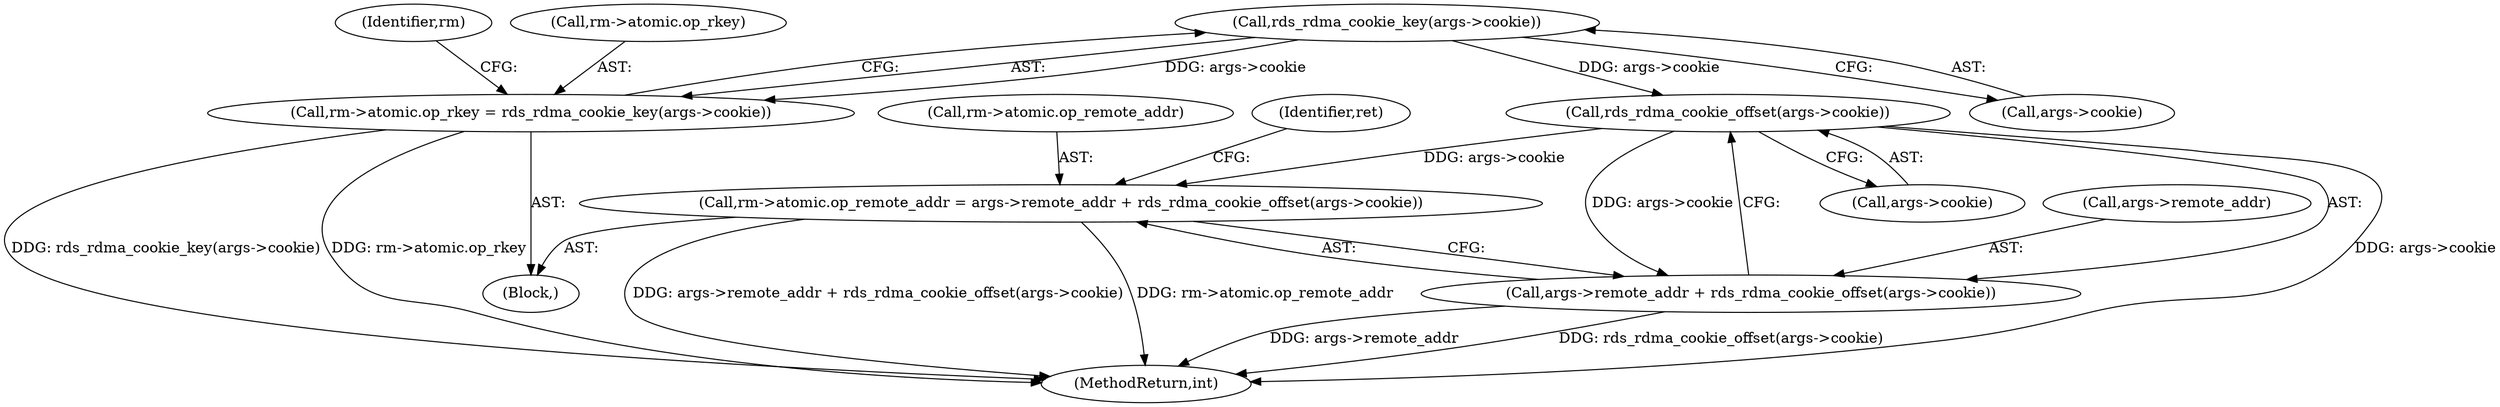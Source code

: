 digraph "0_linux_7d11f77f84b27cef452cee332f4e469503084737@pointer" {
"1000499" [label="(Call,rds_rdma_cookie_key(args->cookie))"];
"1000493" [label="(Call,rm->atomic.op_rkey = rds_rdma_cookie_key(args->cookie))"];
"1000513" [label="(Call,rds_rdma_cookie_offset(args->cookie))"];
"1000503" [label="(Call,rm->atomic.op_remote_addr = args->remote_addr + rds_rdma_cookie_offset(args->cookie))"];
"1000509" [label="(Call,args->remote_addr + rds_rdma_cookie_offset(args->cookie))"];
"1000539" [label="(MethodReturn,int)"];
"1000509" [label="(Call,args->remote_addr + rds_rdma_cookie_offset(args->cookie))"];
"1000499" [label="(Call,rds_rdma_cookie_key(args->cookie))"];
"1000493" [label="(Call,rm->atomic.op_rkey = rds_rdma_cookie_key(args->cookie))"];
"1000513" [label="(Call,rds_rdma_cookie_offset(args->cookie))"];
"1000108" [label="(Block,)"];
"1000506" [label="(Identifier,rm)"];
"1000503" [label="(Call,rm->atomic.op_remote_addr = args->remote_addr + rds_rdma_cookie_offset(args->cookie))"];
"1000504" [label="(Call,rm->atomic.op_remote_addr)"];
"1000510" [label="(Call,args->remote_addr)"];
"1000500" [label="(Call,args->cookie)"];
"1000494" [label="(Call,rm->atomic.op_rkey)"];
"1000514" [label="(Call,args->cookie)"];
"1000518" [label="(Identifier,ret)"];
"1000499" -> "1000493"  [label="AST: "];
"1000499" -> "1000500"  [label="CFG: "];
"1000500" -> "1000499"  [label="AST: "];
"1000493" -> "1000499"  [label="CFG: "];
"1000499" -> "1000493"  [label="DDG: args->cookie"];
"1000499" -> "1000513"  [label="DDG: args->cookie"];
"1000493" -> "1000108"  [label="AST: "];
"1000494" -> "1000493"  [label="AST: "];
"1000506" -> "1000493"  [label="CFG: "];
"1000493" -> "1000539"  [label="DDG: rm->atomic.op_rkey"];
"1000493" -> "1000539"  [label="DDG: rds_rdma_cookie_key(args->cookie)"];
"1000513" -> "1000509"  [label="AST: "];
"1000513" -> "1000514"  [label="CFG: "];
"1000514" -> "1000513"  [label="AST: "];
"1000509" -> "1000513"  [label="CFG: "];
"1000513" -> "1000539"  [label="DDG: args->cookie"];
"1000513" -> "1000503"  [label="DDG: args->cookie"];
"1000513" -> "1000509"  [label="DDG: args->cookie"];
"1000503" -> "1000108"  [label="AST: "];
"1000503" -> "1000509"  [label="CFG: "];
"1000504" -> "1000503"  [label="AST: "];
"1000509" -> "1000503"  [label="AST: "];
"1000518" -> "1000503"  [label="CFG: "];
"1000503" -> "1000539"  [label="DDG: args->remote_addr + rds_rdma_cookie_offset(args->cookie)"];
"1000503" -> "1000539"  [label="DDG: rm->atomic.op_remote_addr"];
"1000510" -> "1000509"  [label="AST: "];
"1000509" -> "1000539"  [label="DDG: rds_rdma_cookie_offset(args->cookie)"];
"1000509" -> "1000539"  [label="DDG: args->remote_addr"];
}
